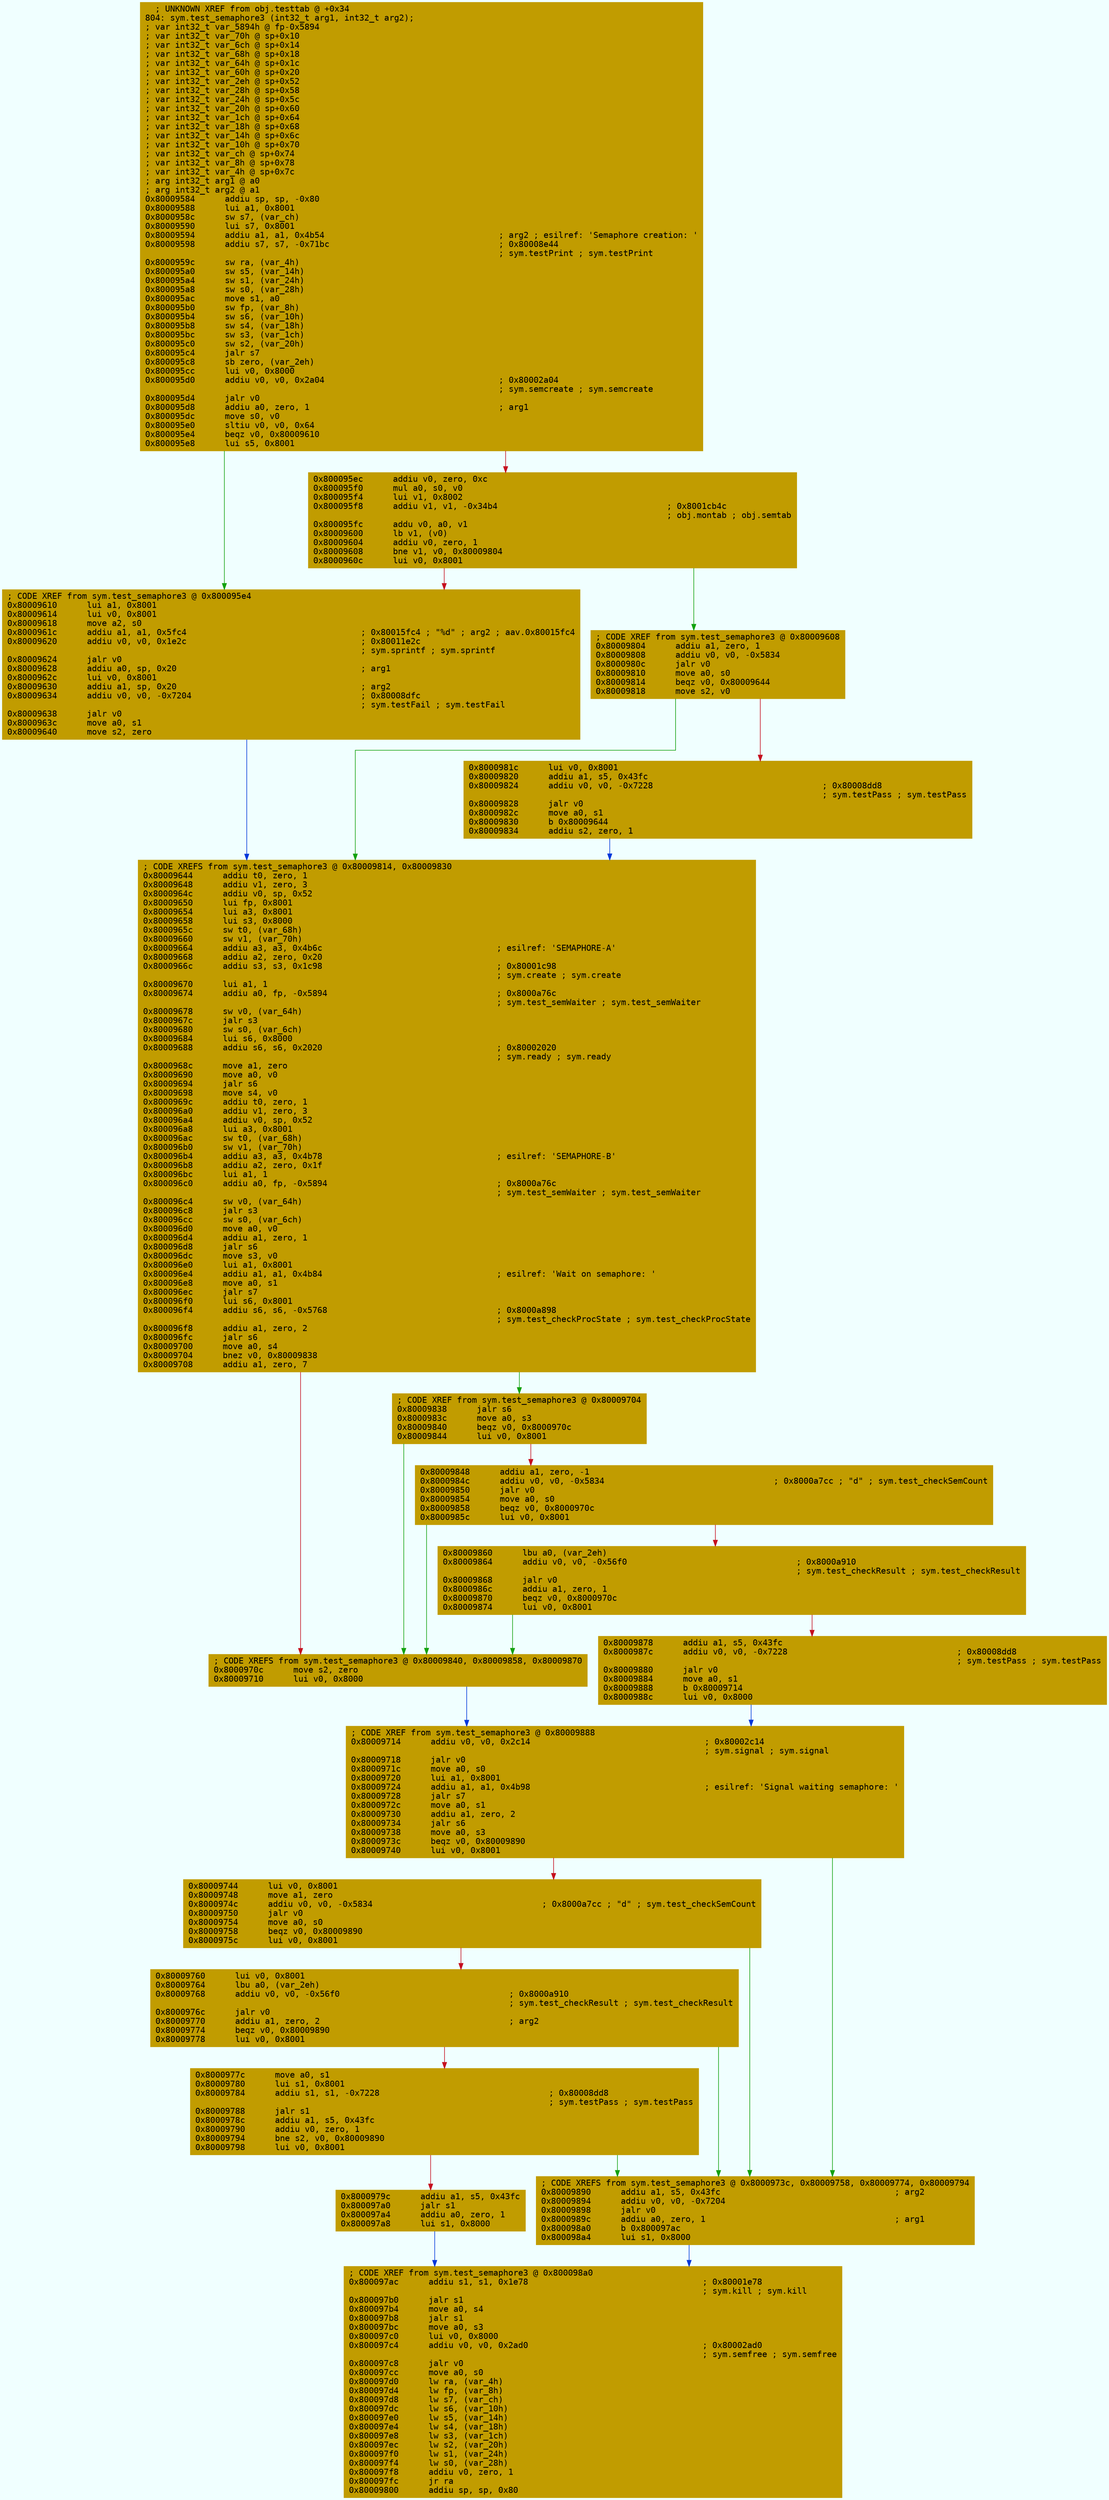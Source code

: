 digraph code {
	graph [bgcolor=azure fontsize=8 fontname="Courier" splines="ortho"];
	node [fillcolor=gray style=filled shape=box];
	edge [arrowhead="normal"];
	"0x80009584" [URL="sym.test_semaphore3/0x80009584", fillcolor="#c19c00",color="#c19c00", fontname="Courier",label="  ; UNKNOWN XREF from obj.testtab @ +0x34\l804: sym.test_semaphore3 (int32_t arg1, int32_t arg2);\l; var int32_t var_5894h @ fp-0x5894\l; var int32_t var_70h @ sp+0x10\l; var int32_t var_6ch @ sp+0x14\l; var int32_t var_68h @ sp+0x18\l; var int32_t var_64h @ sp+0x1c\l; var int32_t var_60h @ sp+0x20\l; var int32_t var_2eh @ sp+0x52\l; var int32_t var_28h @ sp+0x58\l; var int32_t var_24h @ sp+0x5c\l; var int32_t var_20h @ sp+0x60\l; var int32_t var_1ch @ sp+0x64\l; var int32_t var_18h @ sp+0x68\l; var int32_t var_14h @ sp+0x6c\l; var int32_t var_10h @ sp+0x70\l; var int32_t var_ch @ sp+0x74\l; var int32_t var_8h @ sp+0x78\l; var int32_t var_4h @ sp+0x7c\l; arg int32_t arg1 @ a0\l; arg int32_t arg2 @ a1\l0x80009584      addiu sp, sp, -0x80\l0x80009588      lui a1, 0x8001\l0x8000958c      sw s7, (var_ch)\l0x80009590      lui s7, 0x8001\l0x80009594      addiu a1, a1, 0x4b54                                   ; arg2 ; esilref: 'Semaphore creation: '\l0x80009598      addiu s7, s7, -0x71bc                                  ; 0x80008e44\l                                                                       ; sym.testPrint ; sym.testPrint\l0x8000959c      sw ra, (var_4h)\l0x800095a0      sw s5, (var_14h)\l0x800095a4      sw s1, (var_24h)\l0x800095a8      sw s0, (var_28h)\l0x800095ac      move s1, a0\l0x800095b0      sw fp, (var_8h)\l0x800095b4      sw s6, (var_10h)\l0x800095b8      sw s4, (var_18h)\l0x800095bc      sw s3, (var_1ch)\l0x800095c0      sw s2, (var_20h)\l0x800095c4      jalr s7\l0x800095c8      sb zero, (var_2eh)\l0x800095cc      lui v0, 0x8000\l0x800095d0      addiu v0, v0, 0x2a04                                   ; 0x80002a04\l                                                                       ; sym.semcreate ; sym.semcreate\l0x800095d4      jalr v0\l0x800095d8      addiu a0, zero, 1                                      ; arg1\l0x800095dc      move s0, v0\l0x800095e0      sltiu v0, v0, 0x64\l0x800095e4      beqz v0, 0x80009610\l0x800095e8      lui s5, 0x8001\l"]
	"0x800095ec" [URL="sym.test_semaphore3/0x800095ec", fillcolor="#c19c00",color="#c19c00", fontname="Courier",label="0x800095ec      addiu v0, zero, 0xc\l0x800095f0      mul a0, s0, v0\l0x800095f4      lui v1, 0x8002\l0x800095f8      addiu v1, v1, -0x34b4                                  ; 0x8001cb4c\l                                                                       ; obj.montab ; obj.semtab\l0x800095fc      addu v0, a0, v1\l0x80009600      lb v1, (v0)\l0x80009604      addiu v0, zero, 1\l0x80009608      bne v1, v0, 0x80009804\l0x8000960c      lui v0, 0x8001\l"]
	"0x80009610" [URL="sym.test_semaphore3/0x80009610", fillcolor="#c19c00",color="#c19c00", fontname="Courier",label="; CODE XREF from sym.test_semaphore3 @ 0x800095e4\l0x80009610      lui a1, 0x8001\l0x80009614      lui v0, 0x8001\l0x80009618      move a2, s0\l0x8000961c      addiu a1, a1, 0x5fc4                                   ; 0x80015fc4 ; \"%d\" ; arg2 ; aav.0x80015fc4\l0x80009620      addiu v0, v0, 0x1e2c                                   ; 0x80011e2c\l                                                                       ; sym.sprintf ; sym.sprintf\l0x80009624      jalr v0\l0x80009628      addiu a0, sp, 0x20                                     ; arg1\l0x8000962c      lui v0, 0x8001\l0x80009630      addiu a1, sp, 0x20                                     ; arg2\l0x80009634      addiu v0, v0, -0x7204                                  ; 0x80008dfc\l                                                                       ; sym.testFail ; sym.testFail\l0x80009638      jalr v0\l0x8000963c      move a0, s1\l0x80009640      move s2, zero\l"]
	"0x80009644" [URL="sym.test_semaphore3/0x80009644", fillcolor="#c19c00",color="#c19c00", fontname="Courier",label="; CODE XREFS from sym.test_semaphore3 @ 0x80009814, 0x80009830\l0x80009644      addiu t0, zero, 1\l0x80009648      addiu v1, zero, 3\l0x8000964c      addiu v0, sp, 0x52\l0x80009650      lui fp, 0x8001\l0x80009654      lui a3, 0x8001\l0x80009658      lui s3, 0x8000\l0x8000965c      sw t0, (var_68h)\l0x80009660      sw v1, (var_70h)\l0x80009664      addiu a3, a3, 0x4b6c                                   ; esilref: 'SEMAPHORE-A'\l0x80009668      addiu a2, zero, 0x20\l0x8000966c      addiu s3, s3, 0x1c98                                   ; 0x80001c98\l                                                                       ; sym.create ; sym.create\l0x80009670      lui a1, 1\l0x80009674      addiu a0, fp, -0x5894                                  ; 0x8000a76c\l                                                                       ; sym.test_semWaiter ; sym.test_semWaiter\l0x80009678      sw v0, (var_64h)\l0x8000967c      jalr s3\l0x80009680      sw s0, (var_6ch)\l0x80009684      lui s6, 0x8000\l0x80009688      addiu s6, s6, 0x2020                                   ; 0x80002020\l                                                                       ; sym.ready ; sym.ready\l0x8000968c      move a1, zero\l0x80009690      move a0, v0\l0x80009694      jalr s6\l0x80009698      move s4, v0\l0x8000969c      addiu t0, zero, 1\l0x800096a0      addiu v1, zero, 3\l0x800096a4      addiu v0, sp, 0x52\l0x800096a8      lui a3, 0x8001\l0x800096ac      sw t0, (var_68h)\l0x800096b0      sw v1, (var_70h)\l0x800096b4      addiu a3, a3, 0x4b78                                   ; esilref: 'SEMAPHORE-B'\l0x800096b8      addiu a2, zero, 0x1f\l0x800096bc      lui a1, 1\l0x800096c0      addiu a0, fp, -0x5894                                  ; 0x8000a76c\l                                                                       ; sym.test_semWaiter ; sym.test_semWaiter\l0x800096c4      sw v0, (var_64h)\l0x800096c8      jalr s3\l0x800096cc      sw s0, (var_6ch)\l0x800096d0      move a0, v0\l0x800096d4      addiu a1, zero, 1\l0x800096d8      jalr s6\l0x800096dc      move s3, v0\l0x800096e0      lui a1, 0x8001\l0x800096e4      addiu a1, a1, 0x4b84                                   ; esilref: 'Wait on semaphore: '\l0x800096e8      move a0, s1\l0x800096ec      jalr s7\l0x800096f0      lui s6, 0x8001\l0x800096f4      addiu s6, s6, -0x5768                                  ; 0x8000a898\l                                                                       ; sym.test_checkProcState ; sym.test_checkProcState\l0x800096f8      addiu a1, zero, 2\l0x800096fc      jalr s6\l0x80009700      move a0, s4\l0x80009704      bnez v0, 0x80009838\l0x80009708      addiu a1, zero, 7\l"]
	"0x8000970c" [URL="sym.test_semaphore3/0x8000970c", fillcolor="#c19c00",color="#c19c00", fontname="Courier",label="; CODE XREFS from sym.test_semaphore3 @ 0x80009840, 0x80009858, 0x80009870\l0x8000970c      move s2, zero\l0x80009710      lui v0, 0x8000\l"]
	"0x80009714" [URL="sym.test_semaphore3/0x80009714", fillcolor="#c19c00",color="#c19c00", fontname="Courier",label="; CODE XREF from sym.test_semaphore3 @ 0x80009888\l0x80009714      addiu v0, v0, 0x2c14                                   ; 0x80002c14\l                                                                       ; sym.signal ; sym.signal\l0x80009718      jalr v0\l0x8000971c      move a0, s0\l0x80009720      lui a1, 0x8001\l0x80009724      addiu a1, a1, 0x4b98                                   ; esilref: 'Signal waiting semaphore: '\l0x80009728      jalr s7\l0x8000972c      move a0, s1\l0x80009730      addiu a1, zero, 2\l0x80009734      jalr s6\l0x80009738      move a0, s3\l0x8000973c      beqz v0, 0x80009890\l0x80009740      lui v0, 0x8001\l"]
	"0x80009744" [URL="sym.test_semaphore3/0x80009744", fillcolor="#c19c00",color="#c19c00", fontname="Courier",label="0x80009744      lui v0, 0x8001\l0x80009748      move a1, zero\l0x8000974c      addiu v0, v0, -0x5834                                  ; 0x8000a7cc ; \"d\" ; sym.test_checkSemCount\l0x80009750      jalr v0\l0x80009754      move a0, s0\l0x80009758      beqz v0, 0x80009890\l0x8000975c      lui v0, 0x8001\l"]
	"0x80009760" [URL="sym.test_semaphore3/0x80009760", fillcolor="#c19c00",color="#c19c00", fontname="Courier",label="0x80009760      lui v0, 0x8001\l0x80009764      lbu a0, (var_2eh)\l0x80009768      addiu v0, v0, -0x56f0                                  ; 0x8000a910\l                                                                       ; sym.test_checkResult ; sym.test_checkResult\l0x8000976c      jalr v0\l0x80009770      addiu a1, zero, 2                                      ; arg2\l0x80009774      beqz v0, 0x80009890\l0x80009778      lui v0, 0x8001\l"]
	"0x8000977c" [URL="sym.test_semaphore3/0x8000977c", fillcolor="#c19c00",color="#c19c00", fontname="Courier",label="0x8000977c      move a0, s1\l0x80009780      lui s1, 0x8001\l0x80009784      addiu s1, s1, -0x7228                                  ; 0x80008dd8\l                                                                       ; sym.testPass ; sym.testPass\l0x80009788      jalr s1\l0x8000978c      addiu a1, s5, 0x43fc\l0x80009790      addiu v0, zero, 1\l0x80009794      bne s2, v0, 0x80009890\l0x80009798      lui v0, 0x8001\l"]
	"0x8000979c" [URL="sym.test_semaphore3/0x8000979c", fillcolor="#c19c00",color="#c19c00", fontname="Courier",label="0x8000979c      addiu a1, s5, 0x43fc\l0x800097a0      jalr s1\l0x800097a4      addiu a0, zero, 1\l0x800097a8      lui s1, 0x8000\l"]
	"0x800097ac" [URL="sym.test_semaphore3/0x800097ac", fillcolor="#c19c00",color="#c19c00", fontname="Courier",label="; CODE XREF from sym.test_semaphore3 @ 0x800098a0\l0x800097ac      addiu s1, s1, 0x1e78                                   ; 0x80001e78\l                                                                       ; sym.kill ; sym.kill\l0x800097b0      jalr s1\l0x800097b4      move a0, s4\l0x800097b8      jalr s1\l0x800097bc      move a0, s3\l0x800097c0      lui v0, 0x8000\l0x800097c4      addiu v0, v0, 0x2ad0                                   ; 0x80002ad0\l                                                                       ; sym.semfree ; sym.semfree\l0x800097c8      jalr v0\l0x800097cc      move a0, s0\l0x800097d0      lw ra, (var_4h)\l0x800097d4      lw fp, (var_8h)\l0x800097d8      lw s7, (var_ch)\l0x800097dc      lw s6, (var_10h)\l0x800097e0      lw s5, (var_14h)\l0x800097e4      lw s4, (var_18h)\l0x800097e8      lw s3, (var_1ch)\l0x800097ec      lw s2, (var_20h)\l0x800097f0      lw s1, (var_24h)\l0x800097f4      lw s0, (var_28h)\l0x800097f8      addiu v0, zero, 1\l0x800097fc      jr ra\l0x80009800      addiu sp, sp, 0x80\l"]
	"0x80009804" [URL="sym.test_semaphore3/0x80009804", fillcolor="#c19c00",color="#c19c00", fontname="Courier",label="; CODE XREF from sym.test_semaphore3 @ 0x80009608\l0x80009804      addiu a1, zero, 1\l0x80009808      addiu v0, v0, -0x5834\l0x8000980c      jalr v0\l0x80009810      move a0, s0\l0x80009814      beqz v0, 0x80009644\l0x80009818      move s2, v0\l"]
	"0x8000981c" [URL="sym.test_semaphore3/0x8000981c", fillcolor="#c19c00",color="#c19c00", fontname="Courier",label="0x8000981c      lui v0, 0x8001\l0x80009820      addiu a1, s5, 0x43fc\l0x80009824      addiu v0, v0, -0x7228                                  ; 0x80008dd8\l                                                                       ; sym.testPass ; sym.testPass\l0x80009828      jalr v0\l0x8000982c      move a0, s1\l0x80009830      b 0x80009644\l0x80009834      addiu s2, zero, 1\l"]
	"0x80009838" [URL="sym.test_semaphore3/0x80009838", fillcolor="#c19c00",color="#c19c00", fontname="Courier",label="; CODE XREF from sym.test_semaphore3 @ 0x80009704\l0x80009838      jalr s6\l0x8000983c      move a0, s3\l0x80009840      beqz v0, 0x8000970c\l0x80009844      lui v0, 0x8001\l"]
	"0x80009848" [URL="sym.test_semaphore3/0x80009848", fillcolor="#c19c00",color="#c19c00", fontname="Courier",label="0x80009848      addiu a1, zero, -1\l0x8000984c      addiu v0, v0, -0x5834                                  ; 0x8000a7cc ; \"d\" ; sym.test_checkSemCount\l0x80009850      jalr v0\l0x80009854      move a0, s0\l0x80009858      beqz v0, 0x8000970c\l0x8000985c      lui v0, 0x8001\l"]
	"0x80009860" [URL="sym.test_semaphore3/0x80009860", fillcolor="#c19c00",color="#c19c00", fontname="Courier",label="0x80009860      lbu a0, (var_2eh)\l0x80009864      addiu v0, v0, -0x56f0                                  ; 0x8000a910\l                                                                       ; sym.test_checkResult ; sym.test_checkResult\l0x80009868      jalr v0\l0x8000986c      addiu a1, zero, 1\l0x80009870      beqz v0, 0x8000970c\l0x80009874      lui v0, 0x8001\l"]
	"0x80009878" [URL="sym.test_semaphore3/0x80009878", fillcolor="#c19c00",color="#c19c00", fontname="Courier",label="0x80009878      addiu a1, s5, 0x43fc\l0x8000987c      addiu v0, v0, -0x7228                                  ; 0x80008dd8\l                                                                       ; sym.testPass ; sym.testPass\l0x80009880      jalr v0\l0x80009884      move a0, s1\l0x80009888      b 0x80009714\l0x8000988c      lui v0, 0x8000\l"]
	"0x80009890" [URL="sym.test_semaphore3/0x80009890", fillcolor="#c19c00",color="#c19c00", fontname="Courier",label="; CODE XREFS from sym.test_semaphore3 @ 0x8000973c, 0x80009758, 0x80009774, 0x80009794\l0x80009890      addiu a1, s5, 0x43fc                                   ; arg2\l0x80009894      addiu v0, v0, -0x7204\l0x80009898      jalr v0\l0x8000989c      addiu a0, zero, 1                                      ; arg1\l0x800098a0      b 0x800097ac\l0x800098a4      lui s1, 0x8000\l"]
        "0x80009584" -> "0x80009610" [color="#13a10e"];
        "0x80009584" -> "0x800095ec" [color="#c50f1f"];
        "0x800095ec" -> "0x80009804" [color="#13a10e"];
        "0x800095ec" -> "0x80009610" [color="#c50f1f"];
        "0x80009610" -> "0x80009644" [color="#0037da"];
        "0x80009644" -> "0x80009838" [color="#13a10e"];
        "0x80009644" -> "0x8000970c" [color="#c50f1f"];
        "0x8000970c" -> "0x80009714" [color="#0037da"];
        "0x80009714" -> "0x80009890" [color="#13a10e"];
        "0x80009714" -> "0x80009744" [color="#c50f1f"];
        "0x80009744" -> "0x80009890" [color="#13a10e"];
        "0x80009744" -> "0x80009760" [color="#c50f1f"];
        "0x80009760" -> "0x80009890" [color="#13a10e"];
        "0x80009760" -> "0x8000977c" [color="#c50f1f"];
        "0x8000977c" -> "0x80009890" [color="#13a10e"];
        "0x8000977c" -> "0x8000979c" [color="#c50f1f"];
        "0x8000979c" -> "0x800097ac" [color="#0037da"];
        "0x80009804" -> "0x80009644" [color="#13a10e"];
        "0x80009804" -> "0x8000981c" [color="#c50f1f"];
        "0x8000981c" -> "0x80009644" [color="#0037da"];
        "0x80009838" -> "0x8000970c" [color="#13a10e"];
        "0x80009838" -> "0x80009848" [color="#c50f1f"];
        "0x80009848" -> "0x8000970c" [color="#13a10e"];
        "0x80009848" -> "0x80009860" [color="#c50f1f"];
        "0x80009860" -> "0x8000970c" [color="#13a10e"];
        "0x80009860" -> "0x80009878" [color="#c50f1f"];
        "0x80009878" -> "0x80009714" [color="#0037da"];
        "0x80009890" -> "0x800097ac" [color="#0037da"];
}

